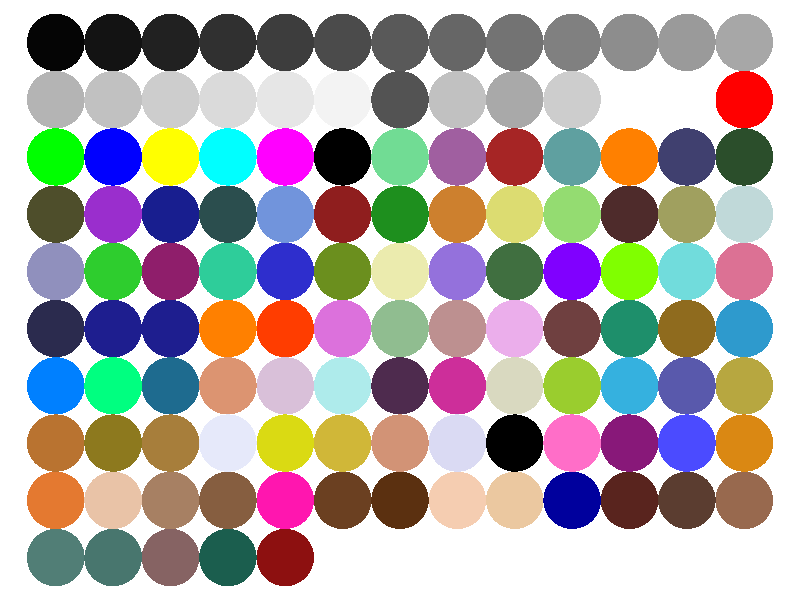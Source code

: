 // Persistence Of Vision raytracer version 3.5 sample file.
// By Chris Young & Dan Farmer
// Illustrates many of the colors in standard include file "colors.inc"
//
// -w320 -h240
// -w800 -h600 +a0.3

global_settings { assumed_gamma 2.2 }

#include "colors.inc"

#declare Col0 = -36;
#declare Col1 = -30;
#declare Col2 = -24;
#declare Col3 = -18;
#declare Col4 = -12;
#declare Col5 = -6;
#declare Col6 = 0;
#declare Col7 = 6;
#declare Col8 = 12;
#declare Col9 = 18;
#declare Col10 = 24;
#declare Col11 = 30;
#declare Col12 = 36;

#declare Row1 = 24;
#declare Row2 = 18;
#declare Row3 = 12;
#declare Row4 = 6;
#declare Row5 = 0;
#declare Row6 = -6;
#declare Row7 = -12;
#declare Row8 = -18;
#declare Row9 = -24;
#declare Row10 = -30;


camera {
   location <Col6,  -3,  -350>
   direction <0, 0, 5.5>
   look_at <Col6, -3, 0>
}

light_source {<-500, 500, -1500> color White}


default {
   finish {
      phong 1 phong_size 100
      ambient .15
      diffuse .7
   }
}

#declare Dist = -4;
#declare Radius = 3;

plane {
  z,3.1
  pigment {White}
  hollow  // Works the same as "hollow on"
}

sphere {
  <Col0, Row1, Dist>, Radius
  pigment {Gray05}
}

sphere {
  <Col1, Row1, Dist>, Radius
   pigment {Gray10}
}

sphere {
  <Col2, Row1, Dist>, Radius
   pigment {Gray15}
}

sphere {
  <Col3, Row1, Dist>, Radius
   pigment {Gray20}
}

sphere {
  <Col4, Row1, Dist>, Radius
   pigment {Gray25}
}

sphere {
  <Col5, Row1, Dist>, Radius
   pigment {Gray30}
}

sphere {
  <Col6, Row1, Dist>, Radius
   pigment {Gray35}
}

sphere {
  <Col7, Row1, Dist>, Radius
   pigment {Gray40}
}

sphere {
  <Col8, Row1, Dist>, Radius
   pigment {Gray45}
}

sphere {
  <Col9, Row1, Dist>, Radius
   pigment {Gray50}
}

sphere {
  <Col10, Row1, Dist>, Radius
   pigment {Gray55}
}

sphere {
  <Col11, Row1, Dist>, Radius
   pigment {Gray60}
}

sphere {
  <Col12, Row1, Dist>, Radius
   pigment {Gray65}
}

sphere {
  <Col0, Row2, Dist>, Radius
   pigment {Gray70}
}

sphere {
  <Col1, Row2, Dist>, Radius
   pigment {Gray75}
}

sphere {
  <Col2, Row2, Dist>, Radius
   pigment {Gray80}
}

sphere {
  <Col3, Row2, Dist>, Radius
   pigment {Gray85}
}

sphere {
  <Col4, Row2, Dist>, Radius
   pigment {Gray90}
}

sphere {
  <Col5, Row2, Dist>, Radius
   pigment {Gray95}
}

sphere {
  <Col6, Row2, Dist>, Radius
   pigment {DimGray}
}

sphere {
  <Col7, Row2, Dist>, Radius
   pigment {Grey}
}

sphere {
  <Col8, Row2, Dist>, Radius
   pigment {LightGrey}
}

sphere {
  <Col9, Row2, Dist>, Radius
   pigment {VLightGrey}
}

sphere {
  <Col10, Row2, Dist>, Radius
   pigment {Clear}
}

sphere {
  <Col11, Row2, Dist>, Radius
   pigment {White}
}

sphere {
  <Col12, Row2, Dist>, Radius
   pigment {Red}
}

sphere {
  <Col0, Row3, Dist>, Radius
   pigment {Green}
}

sphere {
  <Col1, Row3, Dist>, Radius
   pigment {Blue}
}

sphere {
  <Col2, Row3, Dist>, Radius
   pigment {Yellow}
}

sphere {
  <Col3, Row3, Dist>, Radius
   pigment {Cyan}
}

sphere {
  <Col4, Row3, Dist>, Radius
   pigment {Magenta}
}

sphere {
  <Col5, Row3, Dist>, Radius
   pigment {Black}
}

sphere {
  <Col6, Row3, Dist>, Radius
   pigment {Aquamarine}
}

sphere {
  <Col7, Row3, Dist>, Radius
   pigment {BlueViolet}
}

sphere {
  <Col8, Row3, Dist>, Radius
   pigment {Brown}
}

sphere {
  <Col9, Row3, Dist>, Radius
   pigment {CadetBlue}
}

sphere {
  <Col10, Row3, Dist>, Radius
   pigment {Coral}
}

sphere {
  <Col11, Row3, Dist>, Radius
   pigment {CornflowerBlue}
}

sphere {
  <Col12, Row3, Dist>, Radius
   pigment {DarkGreen}
}

sphere {
  <Col0, Row4, Dist>, Radius
   pigment {DarkOliveGreen}
}

sphere {
  <Col1, Row4, Dist>, Radius
   pigment {DarkOrchid}
}

sphere {
  <Col2, Row4, Dist>, Radius
   pigment {DarkSlateBlue}
}

sphere {
  <Col3, Row4, Dist>, Radius
   pigment {DarkSlateGrey}
}

sphere {
  <Col4, Row4, Dist>, Radius
   pigment {DarkTurquoise}
}

sphere {
  <Col5, Row4, Dist>, Radius
   pigment {Firebrick}
}

sphere {
  <Col6, Row4, Dist>, Radius
   pigment {ForestGreen}
}

sphere {
  <Col7, Row4, Dist>, Radius
   pigment {Gold}
}

sphere {
  <Col8, Row4, Dist>, Radius
   pigment {Goldenrod}
}

sphere {
  <Col9, Row4, Dist>, Radius
   pigment {GreenYellow}
}

sphere {
  <Col10, Row4, Dist>, Radius
   pigment {IndianRed}
}

sphere {
  <Col11, Row4, Dist>, Radius
   pigment {Khaki}
}

sphere {
  <Col12, Row4, Dist>, Radius
   pigment {LightBlue}
}

sphere {
  <Col0, Row5, Dist>, Radius
   pigment {LightSteelBlue}
}

sphere {
  <Col1, Row5, Dist>, Radius
   pigment {LimeGreen}
}

sphere {
  <Col2, Row5, Dist>, Radius
   pigment {Maroon}
}

sphere {
  <Col3, Row5, Dist>, Radius
   pigment {MediumAquamarine}
}

sphere {
  <Col4, Row5, Dist>, Radius
   pigment {MediumBlue}
}

sphere {
  <Col5, Row5, Dist>, Radius
   pigment {MediumForestGreen}
}

sphere {
  <Col6, Row5, Dist>, Radius
   pigment {MediumGoldenrod}
}

sphere {
  <Col7, Row5, Dist>, Radius
   pigment {MediumOrchid}
}

sphere {
  <Col8, Row5, Dist>, Radius
   pigment {MediumSeaGreen}
}

sphere {
  <Col9, Row5, Dist>, Radius
   pigment {MediumSlateBlue}
}

sphere {
  <Col10, Row5, Dist>, Radius
   pigment {MediumSpringGreen}
}

sphere {
  <Col11, Row5, Dist>, Radius
   pigment {MediumTurquoise}
}

sphere {
  <Col12, Row5, Dist>, Radius
   pigment {MediumVioletRed}
}

sphere {
  <Col0, Row6, Dist>, Radius
   pigment {MidnightBlue}
}

sphere {
  <Col1, Row6, Dist>, Radius
   pigment {Navy}
}

sphere {
  <Col2, Row6, Dist>, Radius
   pigment {NavyBlue}
}

sphere {
  <Col3, Row6, Dist>, Radius
   pigment {Orange}
}

sphere {
  <Col4, Row6, Dist>, Radius
   pigment {OrangeRed}
}

sphere {
  <Col5, Row6, Dist>, Radius
   pigment {Orchid}
}

sphere {
  <Col6, Row6, Dist>, Radius
   pigment {PaleGreen}
}

sphere {
  <Col7, Row6, Dist>, Radius
   pigment {Pink}
}

sphere {
  <Col8, Row6, Dist>, Radius
   pigment {Plum}
}

sphere {
  <Col9, Row6, Dist>, Radius
   pigment {Salmon}
}

sphere {
  <Col10, Row6, Dist>, Radius
   pigment {SeaGreen}
}

sphere {
  <Col11, Row6, Dist>, Radius
   pigment {Sienna}
}

sphere {
  <Col12, Row6, Dist>, Radius
   pigment {SkyBlue}
}

sphere {
  <Col0, Row7, Dist>, Radius
   pigment {SlateBlue}
}

sphere {
  <Col1, Row7, Dist>, Radius
   pigment {SpringGreen}
}

sphere {
  <Col2, Row7, Dist>, Radius
   pigment {SteelBlue}
}

sphere {
  <Col3, Row7, Dist>, Radius
   pigment {Tan}
}

sphere {
  <Col4, Row7, Dist>, Radius
   pigment {Thistle}
}

sphere {
  <Col5, Row7, Dist>, Radius
   pigment {Turquoise}
}

sphere {
  <Col6, Row7, Dist>, Radius
   pigment {Violet}
}

sphere {
  <Col7, Row7, Dist>, Radius
   pigment {VioletRed}
}

sphere {
  <Col8, Row7, Dist>, Radius
   pigment {Wheat}
}

sphere {
  <Col9, Row7, Dist>, Radius
   pigment {YellowGreen}
}

sphere {
  <Col10, Row7, Dist>, Radius
   pigment {SummerSky}
}

sphere {
  <Col11, Row7, Dist>, Radius
   pigment {RichBlue}
}

sphere {
  <Col12, Row7, Dist>, Radius
   pigment {Brass}
}

sphere {
  <Col0, Row8, Dist>, Radius
   pigment {Copper}
}

sphere {
  <Col1, Row8, Dist>, Radius
   pigment {Bronze}
}

sphere {
  <Col2, Row8, Dist>, Radius
   pigment {Bronze2}
}

sphere {
  <Col3, Row8, Dist>, Radius
   pigment {Silver}
}

sphere {
  <Col4, Row8, Dist>, Radius
   pigment {BrightGold}
}

sphere {
  <Col5, Row8, Dist>, Radius
   pigment {OldGold}
}

sphere {
  <Col6, Row8, Dist>, Radius
   pigment {Feldspar}
}

sphere {
  <Col7, Row8, Dist>, Radius
   pigment {Quartz}
}

sphere {
  <Col8, Row8, Dist>, Radius
   pigment {Mica}
}

sphere {
  <Col9, Row8, Dist>, Radius
   pigment {NeonPink}
}

sphere {
  <Col10, Row8, Dist>, Radius
   pigment {DarkPurple}
}

sphere {
  <Col11, Row8, Dist>, Radius
   pigment {NeonBlue}
}

sphere {
  <Col12, Row8, Dist>, Radius
   pigment {CoolCopper}
}

sphere {
  <Col0, Row9, Dist>, Radius
   pigment {MandarinOrange}
}

sphere {
  <Col1, Row9, Dist>, Radius
   pigment {LightWood}
}

sphere {
  <Col2, Row9, Dist>, Radius
   pigment {MediumWood}
}

sphere {
  <Col3, Row9, Dist>, Radius
    pigment {DarkWood}
}

sphere {
  <Col4, Row9, Dist>, Radius
    pigment {SpicyPink}
}

sphere {
  <Col5, Row9, Dist>, Radius
    pigment {SemiSweetChoc}
}

sphere {
  <Col6, Row9, Dist>, Radius
    pigment {BakersChoc}
}

sphere {
  <Col7, Row9, Dist>, Radius
    pigment {Flesh}
}

sphere {
  <Col8, Row9, Dist>, Radius
    pigment {NewTan}
}

sphere {
  <Col9, Row9, Dist>, Radius
    pigment {NewMidnightBlue}
}

sphere {
  <Col10, Row9, Dist>, Radius
    pigment {VeryDarkBrown}
}

sphere {
  <Col11, Row9, Dist>, Radius
    pigment {DarkBrown}
}

sphere {
  <Col12, Row9, Dist>, Radius
    pigment {DarkTan}
}

sphere {
  <Col0, Row10, Dist>, Radius
   pigment {GreenCopper}
}

sphere {
  <Col1, Row10, Dist>, Radius
   pigment {DkGreenCopper}
}

sphere {
  <Col2, Row10, Dist>, Radius
   pigment {DustyRose}
}

sphere {
  <Col3, Row10, Dist>, Radius
    pigment {HuntersGreen}
}

sphere {
  <Col4, Row10, Dist>, Radius
    pigment {Scarlet}
}
/*
sphere {
  <Col5, Row10, Dist>, Radius
    pigment { }
}

sphere {
  <Col6, Row10, Dist>, Radius
    pigment { }
}

sphere {
  <Col7, Row10, Dist>, Radius
    pigment { }
}

sphere {
  <Col8, Row10, Dist>, Radius
    pigment { }
}

sphere {
  <Col10, Row10, Dist>, Radius
    pigment { }
}

sphere {
  <Col10, Row10, Dist>, Radius
    pigment { }
}

sphere {
  <Col11, Row10, Dist>, Radius
    pigment { }
}

sphere {
  <Col12, Row10, Dist>, Radius
    pigment { }
}

*/
